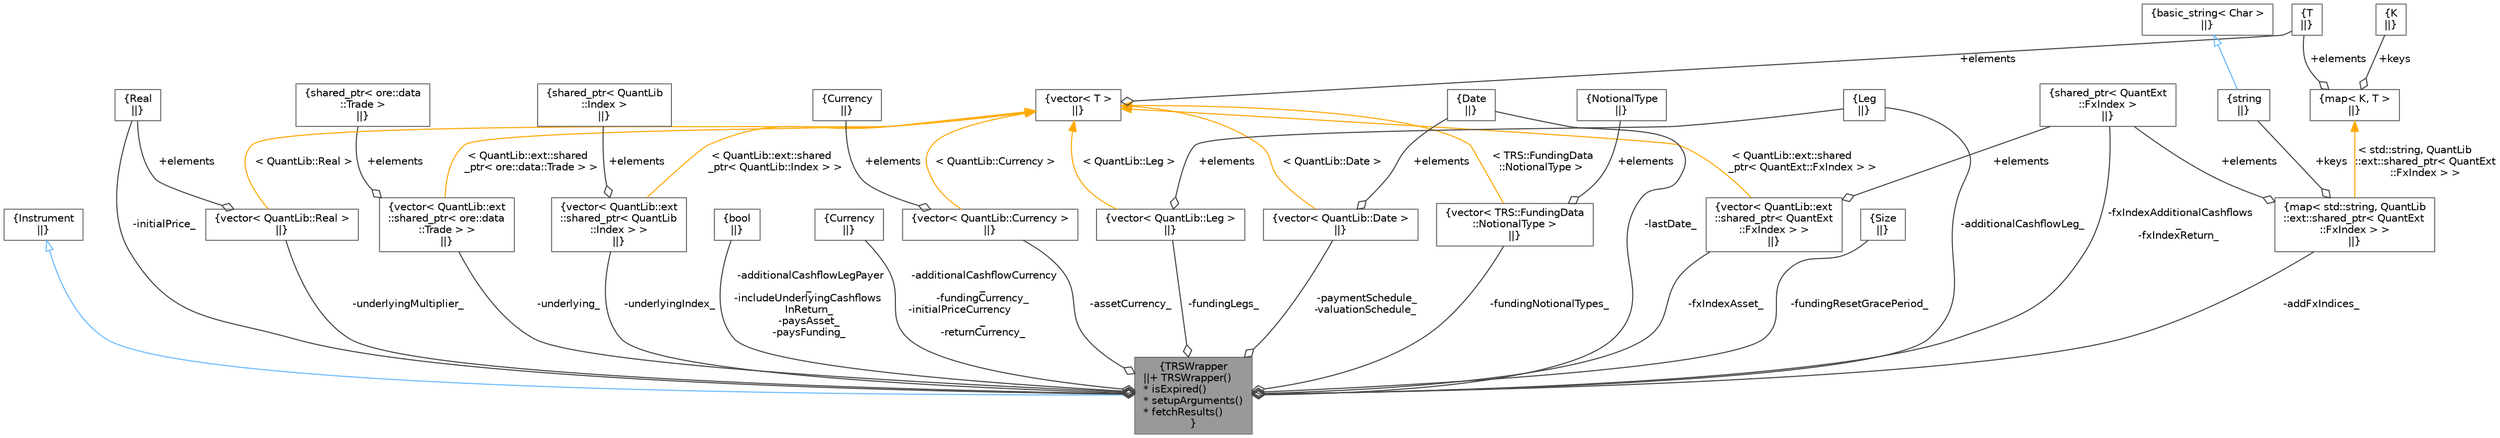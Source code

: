 digraph "TRSWrapper"
{
 // INTERACTIVE_SVG=YES
 // LATEX_PDF_SIZE
  bgcolor="transparent";
  edge [fontname=Helvetica,fontsize=10,labelfontname=Helvetica,labelfontsize=10];
  node [fontname=Helvetica,fontsize=10,shape=box,height=0.2,width=0.4];
  Node1 [label="{TRSWrapper\n||+ TRSWrapper()\l* isExpired()\l* setupArguments()\l* fetchResults()\l}",height=0.2,width=0.4,color="gray40", fillcolor="grey60", style="filled", fontcolor="black",tooltip="TRS Instrument Wrapper."];
  Node2 -> Node1 [dir="back",color="steelblue1",style="solid",arrowtail="onormal"];
  Node2 [label="{Instrument\n||}",height=0.2,width=0.4,color="gray40", fillcolor="white", style="filled",tooltip=" "];
  Node3 -> Node1 [color="grey25",style="solid",label=" -underlying_" ,arrowhead="odiamond"];
  Node3 [label="{vector\< QuantLib::ext\l::shared_ptr\< ore::data\l::Trade \> \>\n||}",height=0.2,width=0.4,color="gray40", fillcolor="white", style="filled",tooltip=" "];
  Node4 -> Node3 [color="grey25",style="solid",label=" +elements" ,arrowhead="odiamond"];
  Node4 [label="{shared_ptr\< ore::data\l::Trade \>\n||}",height=0.2,width=0.4,color="gray40", fillcolor="white", style="filled",tooltip=" "];
  Node5 -> Node3 [dir="back",color="orange",style="solid",label=" \< QuantLib::ext::shared\l_ptr\< ore::data::Trade \> \>" ];
  Node5 [label="{vector\< T \>\n||}",height=0.2,width=0.4,color="gray40", fillcolor="white", style="filled",tooltip=" "];
  Node6 -> Node5 [color="grey25",style="solid",label=" +elements" ,arrowhead="odiamond"];
  Node6 [label="{T\n||}",height=0.2,width=0.4,color="gray40", fillcolor="white", style="filled",tooltip=" "];
  Node7 -> Node1 [color="grey25",style="solid",label=" -underlyingIndex_" ,arrowhead="odiamond"];
  Node7 [label="{vector\< QuantLib::ext\l::shared_ptr\< QuantLib\l::Index \> \>\n||}",height=0.2,width=0.4,color="gray40", fillcolor="white", style="filled",tooltip=" "];
  Node8 -> Node7 [color="grey25",style="solid",label=" +elements" ,arrowhead="odiamond"];
  Node8 [label="{shared_ptr\< QuantLib\l::Index \>\n||}",height=0.2,width=0.4,color="gray40", fillcolor="white", style="filled",tooltip=" "];
  Node5 -> Node7 [dir="back",color="orange",style="solid",label=" \< QuantLib::ext::shared\l_ptr\< QuantLib::Index \> \>" ];
  Node9 -> Node1 [color="grey25",style="solid",label=" -underlyingMultiplier_" ,arrowhead="odiamond"];
  Node9 [label="{vector\< QuantLib::Real \>\n||}",height=0.2,width=0.4,color="gray40", fillcolor="white", style="filled",tooltip=" "];
  Node10 -> Node9 [color="grey25",style="solid",label=" +elements" ,arrowhead="odiamond"];
  Node10 [label="{Real\n||}",height=0.2,width=0.4,color="gray40", fillcolor="white", style="filled",tooltip=" "];
  Node5 -> Node9 [dir="back",color="orange",style="solid",label=" \< QuantLib::Real \>" ];
  Node11 -> Node1 [color="grey25",style="solid",label=" -additionalCashflowLegPayer\l_\n-includeUnderlyingCashflows\lInReturn_\n-paysAsset_\n-paysFunding_" ,arrowhead="odiamond"];
  Node11 [label="{bool\n||}",height=0.2,width=0.4,color="gray40", fillcolor="white", style="filled",URL="$classbool.html",tooltip=" "];
  Node10 -> Node1 [color="grey25",style="solid",label=" -initialPrice_" ,arrowhead="odiamond"];
  Node12 -> Node1 [color="grey25",style="solid",label=" -additionalCashflowCurrency\l_\n-fundingCurrency_\n-initialPriceCurrency\l_\n-returnCurrency_" ,arrowhead="odiamond"];
  Node12 [label="{Currency\n||}",height=0.2,width=0.4,color="gray40", fillcolor="white", style="filled",tooltip=" "];
  Node13 -> Node1 [color="grey25",style="solid",label=" -assetCurrency_" ,arrowhead="odiamond"];
  Node13 [label="{vector\< QuantLib::Currency \>\n||}",height=0.2,width=0.4,color="gray40", fillcolor="white", style="filled",tooltip=" "];
  Node14 -> Node13 [color="grey25",style="solid",label=" +elements" ,arrowhead="odiamond"];
  Node14 [label="{Currency\n||}",height=0.2,width=0.4,color="gray40", fillcolor="white", style="filled",tooltip=" "];
  Node5 -> Node13 [dir="back",color="orange",style="solid",label=" \< QuantLib::Currency \>" ];
  Node15 -> Node1 [color="grey25",style="solid",label=" -paymentSchedule_\n-valuationSchedule_" ,arrowhead="odiamond"];
  Node15 [label="{vector\< QuantLib::Date \>\n||}",height=0.2,width=0.4,color="gray40", fillcolor="white", style="filled",tooltip=" "];
  Node16 -> Node15 [color="grey25",style="solid",label=" +elements" ,arrowhead="odiamond"];
  Node16 [label="{Date\n||}",height=0.2,width=0.4,color="gray40", fillcolor="white", style="filled",tooltip=" "];
  Node5 -> Node15 [dir="back",color="orange",style="solid",label=" \< QuantLib::Date \>" ];
  Node17 -> Node1 [color="grey25",style="solid",label=" -fundingLegs_" ,arrowhead="odiamond"];
  Node17 [label="{vector\< QuantLib::Leg \>\n||}",height=0.2,width=0.4,color="gray40", fillcolor="white", style="filled",tooltip=" "];
  Node18 -> Node17 [color="grey25",style="solid",label=" +elements" ,arrowhead="odiamond"];
  Node18 [label="{Leg\n||}",height=0.2,width=0.4,color="gray40", fillcolor="white", style="filled",tooltip=" "];
  Node5 -> Node17 [dir="back",color="orange",style="solid",label=" \< QuantLib::Leg \>" ];
  Node19 -> Node1 [color="grey25",style="solid",label=" -fundingNotionalTypes_" ,arrowhead="odiamond"];
  Node19 [label="{vector\< TRS::FundingData\l::NotionalType \>\n||}",height=0.2,width=0.4,color="gray40", fillcolor="white", style="filled",tooltip=" "];
  Node20 -> Node19 [color="grey25",style="solid",label=" +elements" ,arrowhead="odiamond"];
  Node20 [label="{NotionalType\n||}",height=0.2,width=0.4,color="gray40", fillcolor="white", style="filled",tooltip=" "];
  Node5 -> Node19 [dir="back",color="orange",style="solid",label=" \< TRS::FundingData\l::NotionalType \>" ];
  Node21 -> Node1 [color="grey25",style="solid",label=" -fundingResetGracePeriod_" ,arrowhead="odiamond"];
  Node21 [label="{Size\n||}",height=0.2,width=0.4,color="gray40", fillcolor="white", style="filled",tooltip=" "];
  Node18 -> Node1 [color="grey25",style="solid",label=" -additionalCashflowLeg_" ,arrowhead="odiamond"];
  Node22 -> Node1 [color="grey25",style="solid",label=" -fxIndexAsset_" ,arrowhead="odiamond"];
  Node22 [label="{vector\< QuantLib::ext\l::shared_ptr\< QuantExt\l::FxIndex \> \>\n||}",height=0.2,width=0.4,color="gray40", fillcolor="white", style="filled",tooltip=" "];
  Node23 -> Node22 [color="grey25",style="solid",label=" +elements" ,arrowhead="odiamond"];
  Node23 [label="{shared_ptr\< QuantExt\l::FxIndex \>\n||}",height=0.2,width=0.4,color="gray40", fillcolor="white", style="filled",tooltip=" "];
  Node5 -> Node22 [dir="back",color="orange",style="solid",label=" \< QuantLib::ext::shared\l_ptr\< QuantExt::FxIndex \> \>" ];
  Node23 -> Node1 [color="grey25",style="solid",label=" -fxIndexAdditionalCashflows\l_\n-fxIndexReturn_" ,arrowhead="odiamond"];
  Node24 -> Node1 [color="grey25",style="solid",label=" -addFxIndices_" ,arrowhead="odiamond"];
  Node24 [label="{map\< std::string, QuantLib\l::ext::shared_ptr\< QuantExt\l::FxIndex \> \>\n||}",height=0.2,width=0.4,color="gray40", fillcolor="white", style="filled",tooltip=" "];
  Node25 -> Node24 [color="grey25",style="solid",label=" +keys" ,arrowhead="odiamond"];
  Node25 [label="{string\n||}",height=0.2,width=0.4,color="gray40", fillcolor="white", style="filled",tooltip=" "];
  Node26 -> Node25 [dir="back",color="steelblue1",style="solid",arrowtail="onormal"];
  Node26 [label="{basic_string\< Char \>\n||}",height=0.2,width=0.4,color="gray40", fillcolor="white", style="filled",tooltip=" "];
  Node23 -> Node24 [color="grey25",style="solid",label=" +elements" ,arrowhead="odiamond"];
  Node27 -> Node24 [dir="back",color="orange",style="solid",label=" \< std::string, QuantLib\l::ext::shared_ptr\< QuantExt\l::FxIndex \> \>" ];
  Node27 [label="{map\< K, T \>\n||}",height=0.2,width=0.4,color="gray40", fillcolor="white", style="filled",tooltip=" "];
  Node28 -> Node27 [color="grey25",style="solid",label=" +keys" ,arrowhead="odiamond"];
  Node28 [label="{K\n||}",height=0.2,width=0.4,color="gray40", fillcolor="white", style="filled",tooltip=" "];
  Node6 -> Node27 [color="grey25",style="solid",label=" +elements" ,arrowhead="odiamond"];
  Node16 -> Node1 [color="grey25",style="solid",label=" -lastDate_" ,arrowhead="odiamond"];
}
